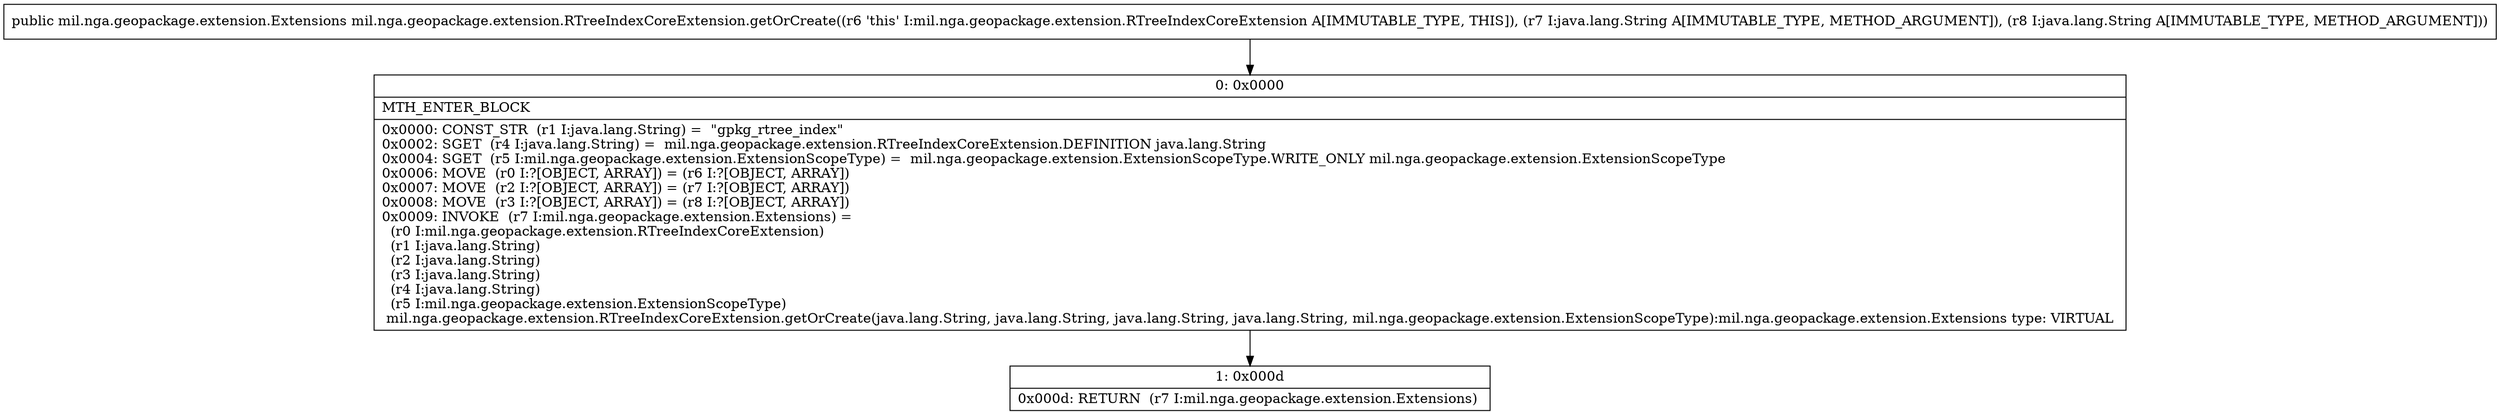 digraph "CFG formil.nga.geopackage.extension.RTreeIndexCoreExtension.getOrCreate(Ljava\/lang\/String;Ljava\/lang\/String;)Lmil\/nga\/geopackage\/extension\/Extensions;" {
Node_0 [shape=record,label="{0\:\ 0x0000|MTH_ENTER_BLOCK\l|0x0000: CONST_STR  (r1 I:java.lang.String) =  \"gpkg_rtree_index\" \l0x0002: SGET  (r4 I:java.lang.String) =  mil.nga.geopackage.extension.RTreeIndexCoreExtension.DEFINITION java.lang.String \l0x0004: SGET  (r5 I:mil.nga.geopackage.extension.ExtensionScopeType) =  mil.nga.geopackage.extension.ExtensionScopeType.WRITE_ONLY mil.nga.geopackage.extension.ExtensionScopeType \l0x0006: MOVE  (r0 I:?[OBJECT, ARRAY]) = (r6 I:?[OBJECT, ARRAY]) \l0x0007: MOVE  (r2 I:?[OBJECT, ARRAY]) = (r7 I:?[OBJECT, ARRAY]) \l0x0008: MOVE  (r3 I:?[OBJECT, ARRAY]) = (r8 I:?[OBJECT, ARRAY]) \l0x0009: INVOKE  (r7 I:mil.nga.geopackage.extension.Extensions) = \l  (r0 I:mil.nga.geopackage.extension.RTreeIndexCoreExtension)\l  (r1 I:java.lang.String)\l  (r2 I:java.lang.String)\l  (r3 I:java.lang.String)\l  (r4 I:java.lang.String)\l  (r5 I:mil.nga.geopackage.extension.ExtensionScopeType)\l mil.nga.geopackage.extension.RTreeIndexCoreExtension.getOrCreate(java.lang.String, java.lang.String, java.lang.String, java.lang.String, mil.nga.geopackage.extension.ExtensionScopeType):mil.nga.geopackage.extension.Extensions type: VIRTUAL \l}"];
Node_1 [shape=record,label="{1\:\ 0x000d|0x000d: RETURN  (r7 I:mil.nga.geopackage.extension.Extensions) \l}"];
MethodNode[shape=record,label="{public mil.nga.geopackage.extension.Extensions mil.nga.geopackage.extension.RTreeIndexCoreExtension.getOrCreate((r6 'this' I:mil.nga.geopackage.extension.RTreeIndexCoreExtension A[IMMUTABLE_TYPE, THIS]), (r7 I:java.lang.String A[IMMUTABLE_TYPE, METHOD_ARGUMENT]), (r8 I:java.lang.String A[IMMUTABLE_TYPE, METHOD_ARGUMENT])) }"];
MethodNode -> Node_0;
Node_0 -> Node_1;
}

